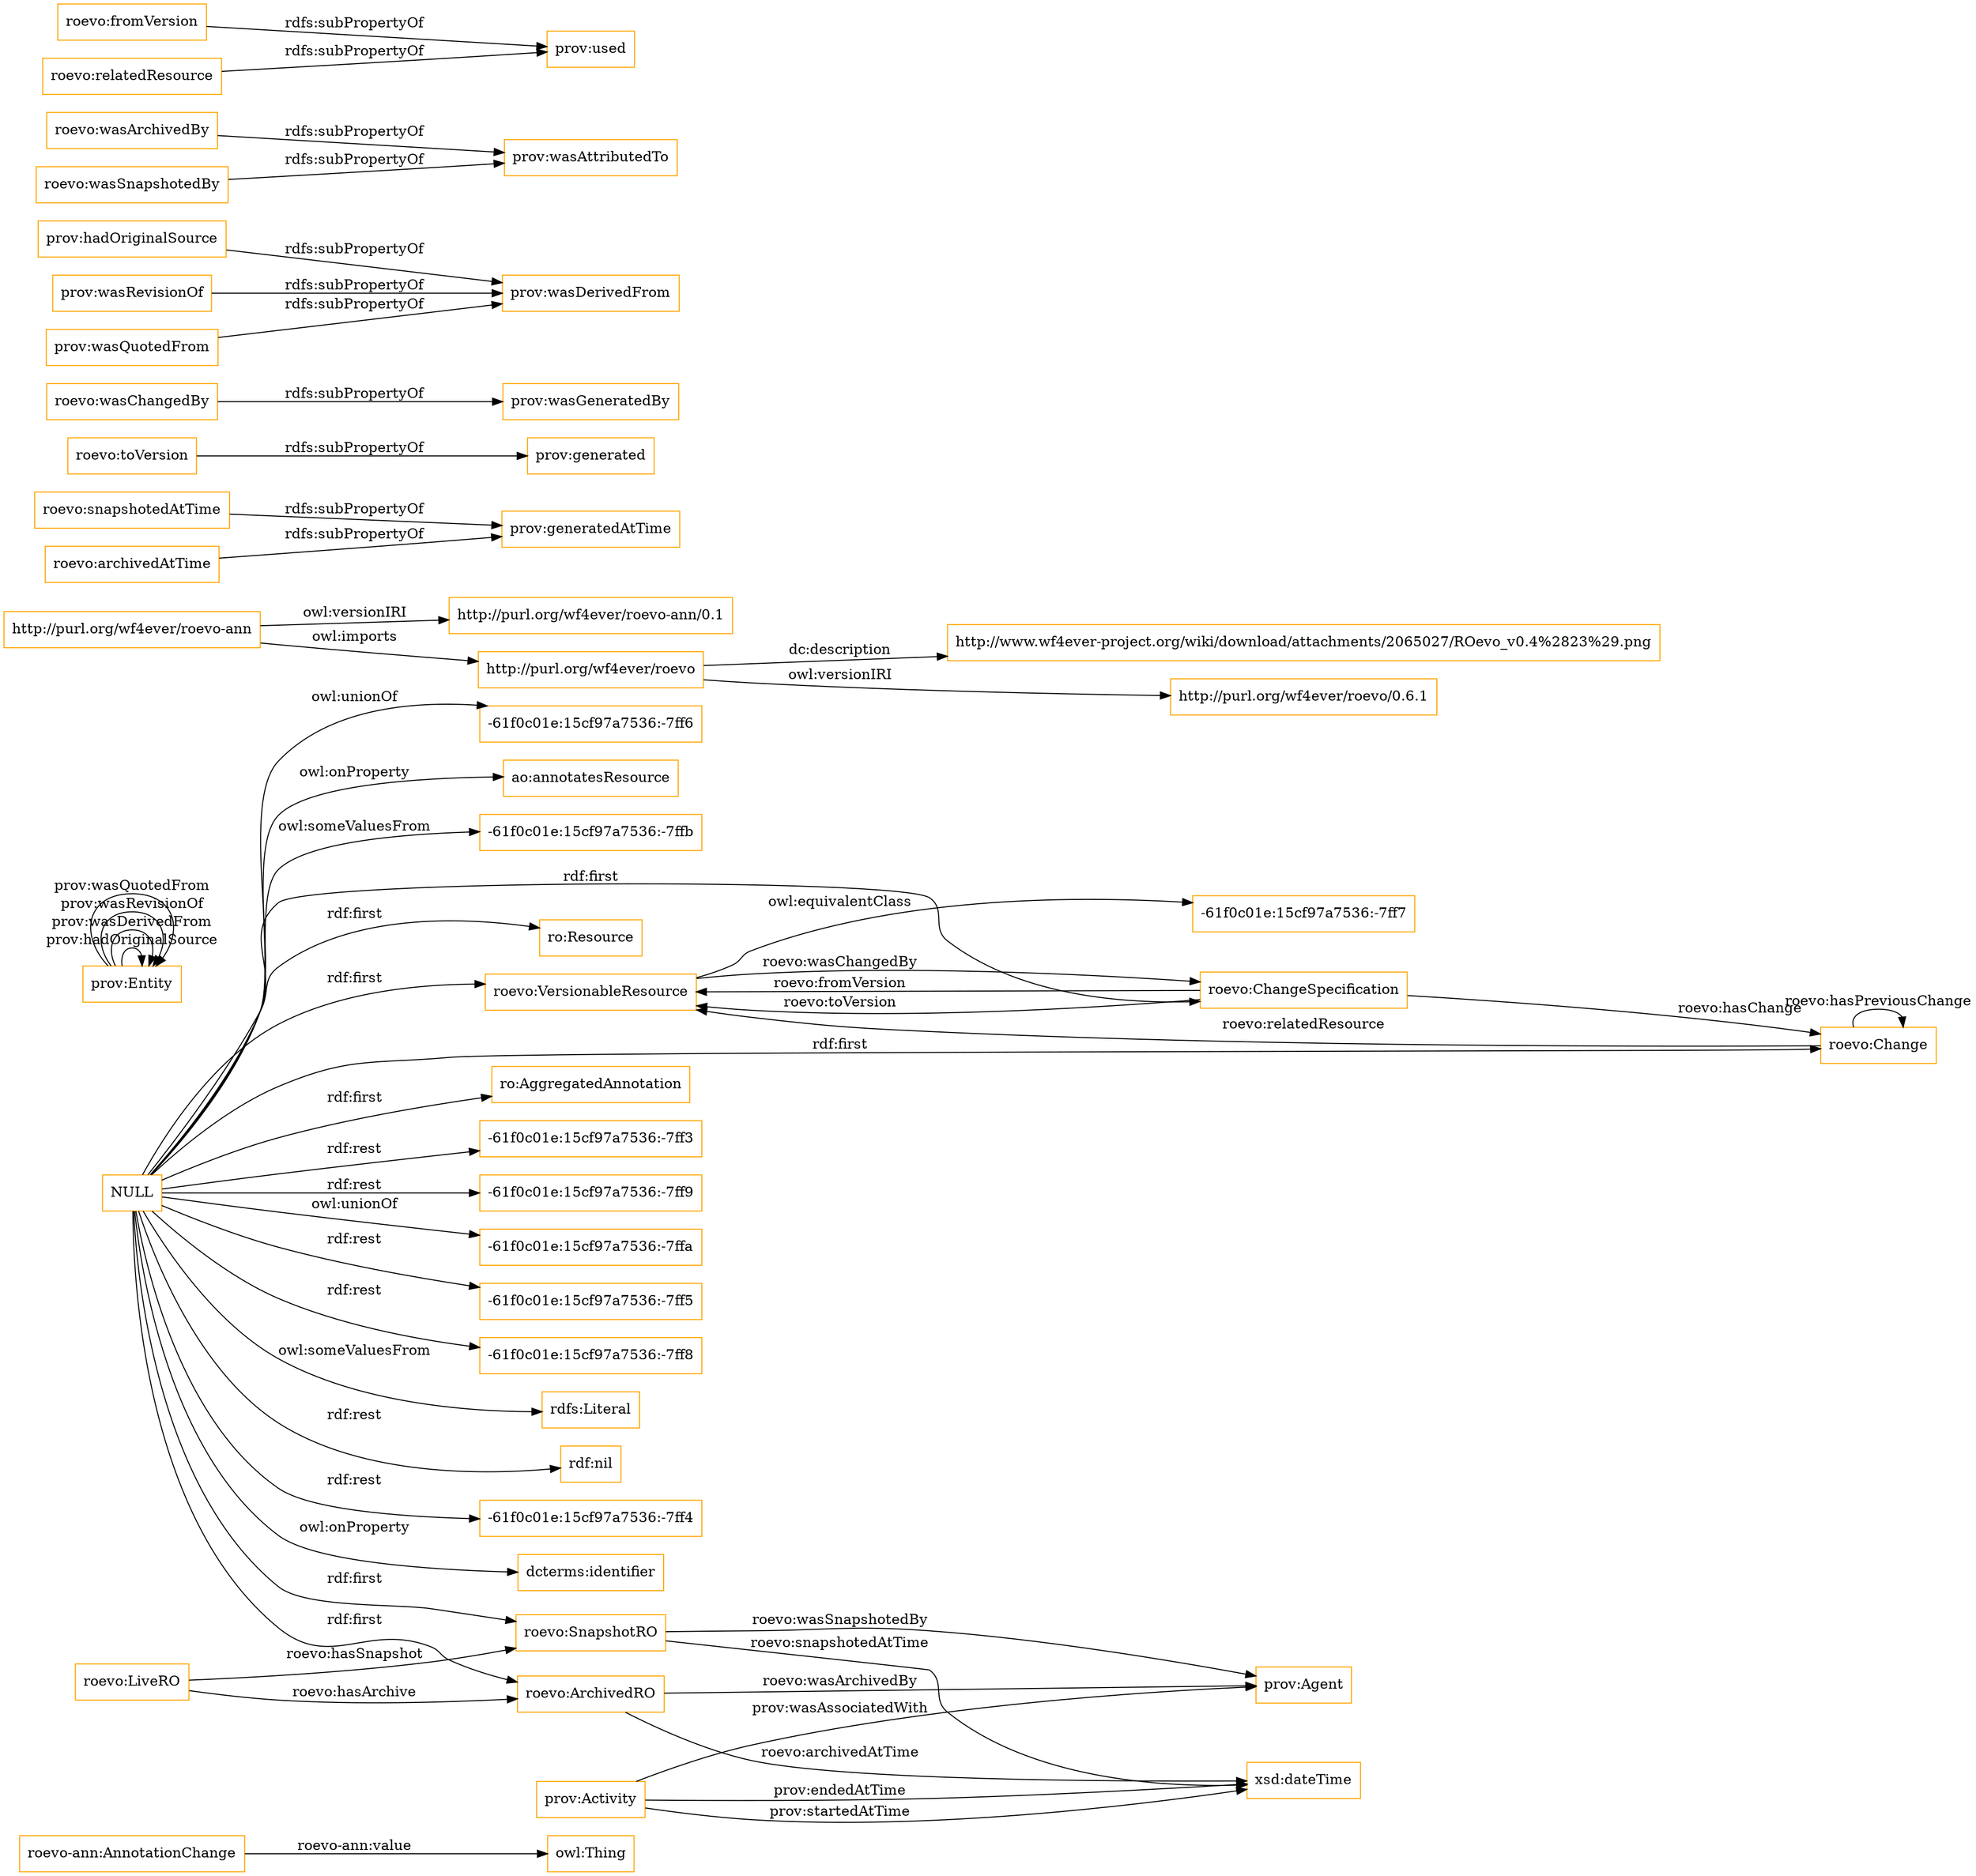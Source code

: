 digraph ar2dtool_diagram { 
rankdir=LR;
size="1501"
node [shape = rectangle, color="orange"]; "roevo-ann:AnnotationChange" "-61f0c01e:15cf97a7536:-7ffb" "prov:Agent" "roevo:VersionableResource" "ro:Resource" "roevo:LiveRO" "roevo:ChangeSpecification" "-61f0c01e:15cf97a7536:-7ff7" "roevo:SnapshotRO" "roevo:Change" "roevo:ArchivedRO" "ro:AggregatedAnnotation" "prov:Entity" "prov:Activity" ; /*classes style*/
	"NULL" -> "-61f0c01e:15cf97a7536:-7ff3" [ label = "rdf:rest" ];
	"NULL" -> "-61f0c01e:15cf97a7536:-7ff9" [ label = "rdf:rest" ];
	"NULL" -> "-61f0c01e:15cf97a7536:-7ffa" [ label = "owl:unionOf" ];
	"NULL" -> "ro:Resource" [ label = "rdf:first" ];
	"NULL" -> "ro:AggregatedAnnotation" [ label = "rdf:first" ];
	"NULL" -> "roevo:ArchivedRO" [ label = "rdf:first" ];
	"NULL" -> "roevo:SnapshotRO" [ label = "rdf:first" ];
	"NULL" -> "roevo:Change" [ label = "rdf:first" ];
	"NULL" -> "-61f0c01e:15cf97a7536:-7ff5" [ label = "rdf:rest" ];
	"NULL" -> "-61f0c01e:15cf97a7536:-7ff8" [ label = "rdf:rest" ];
	"NULL" -> "roevo:ChangeSpecification" [ label = "rdf:first" ];
	"NULL" -> "rdfs:Literal" [ label = "owl:someValuesFrom" ];
	"NULL" -> "rdf:nil" [ label = "rdf:rest" ];
	"NULL" -> "roevo:VersionableResource" [ label = "rdf:first" ];
	"NULL" -> "-61f0c01e:15cf97a7536:-7ff4" [ label = "rdf:rest" ];
	"NULL" -> "dcterms:identifier" [ label = "owl:onProperty" ];
	"NULL" -> "-61f0c01e:15cf97a7536:-7ff6" [ label = "owl:unionOf" ];
	"NULL" -> "ao:annotatesResource" [ label = "owl:onProperty" ];
	"NULL" -> "-61f0c01e:15cf97a7536:-7ffb" [ label = "owl:someValuesFrom" ];
	"http://purl.org/wf4ever/roevo-ann" -> "http://purl.org/wf4ever/roevo-ann/0.1" [ label = "owl:versionIRI" ];
	"http://purl.org/wf4ever/roevo-ann" -> "http://purl.org/wf4ever/roevo" [ label = "owl:imports" ];
	"roevo:snapshotedAtTime" -> "prov:generatedAtTime" [ label = "rdfs:subPropertyOf" ];
	"roevo:VersionableResource" -> "-61f0c01e:15cf97a7536:-7ff7" [ label = "owl:equivalentClass" ];
	"roevo:toVersion" -> "prov:generated" [ label = "rdfs:subPropertyOf" ];
	"http://purl.org/wf4ever/roevo" -> "http://www.wf4ever-project.org/wiki/download/attachments/2065027/ROevo_v0.4%2823%29.png" [ label = "dc:description" ];
	"http://purl.org/wf4ever/roevo" -> "http://purl.org/wf4ever/roevo/0.6.1" [ label = "owl:versionIRI" ];
	"roevo:wasChangedBy" -> "prov:wasGeneratedBy" [ label = "rdfs:subPropertyOf" ];
	"prov:hadOriginalSource" -> "prov:wasDerivedFrom" [ label = "rdfs:subPropertyOf" ];
	"roevo:wasArchivedBy" -> "prov:wasAttributedTo" [ label = "rdfs:subPropertyOf" ];
	"prov:wasRevisionOf" -> "prov:wasDerivedFrom" [ label = "rdfs:subPropertyOf" ];
	"roevo:archivedAtTime" -> "prov:generatedAtTime" [ label = "rdfs:subPropertyOf" ];
	"roevo:fromVersion" -> "prov:used" [ label = "rdfs:subPropertyOf" ];
	"prov:wasQuotedFrom" -> "prov:wasDerivedFrom" [ label = "rdfs:subPropertyOf" ];
	"roevo:relatedResource" -> "prov:used" [ label = "rdfs:subPropertyOf" ];
	"roevo:wasSnapshotedBy" -> "prov:wasAttributedTo" [ label = "rdfs:subPropertyOf" ];
	"roevo-ann:AnnotationChange" -> "owl:Thing" [ label = "roevo-ann:value" ];
	"roevo:ChangeSpecification" -> "roevo:VersionableResource" [ label = "roevo:fromVersion" ];
	"roevo:ChangeSpecification" -> "roevo:Change" [ label = "roevo:hasChange" ];
	"prov:Activity" -> "prov:Agent" [ label = "prov:wasAssociatedWith" ];
	"roevo:Change" -> "roevo:VersionableResource" [ label = "roevo:relatedResource" ];
	"prov:Activity" -> "xsd:dateTime" [ label = "prov:endedAtTime" ];
	"roevo:ChangeSpecification" -> "roevo:VersionableResource" [ label = "roevo:toVersion" ];
	"roevo:ArchivedRO" -> "xsd:dateTime" [ label = "roevo:archivedAtTime" ];
	"roevo:SnapshotRO" -> "prov:Agent" [ label = "roevo:wasSnapshotedBy" ];
	"prov:Entity" -> "prov:Entity" [ label = "prov:hadOriginalSource" ];
	"prov:Entity" -> "prov:Entity" [ label = "prov:wasDerivedFrom" ];
	"roevo:SnapshotRO" -> "xsd:dateTime" [ label = "roevo:snapshotedAtTime" ];
	"prov:Activity" -> "xsd:dateTime" [ label = "prov:startedAtTime" ];
	"roevo:ArchivedRO" -> "prov:Agent" [ label = "roevo:wasArchivedBy" ];
	"prov:Entity" -> "prov:Entity" [ label = "prov:wasRevisionOf" ];
	"roevo:LiveRO" -> "roevo:SnapshotRO" [ label = "roevo:hasSnapshot" ];
	"roevo:LiveRO" -> "roevo:ArchivedRO" [ label = "roevo:hasArchive" ];
	"prov:Entity" -> "prov:Entity" [ label = "prov:wasQuotedFrom" ];
	"roevo:VersionableResource" -> "roevo:ChangeSpecification" [ label = "roevo:wasChangedBy" ];
	"roevo:Change" -> "roevo:Change" [ label = "roevo:hasPreviousChange" ];

}
